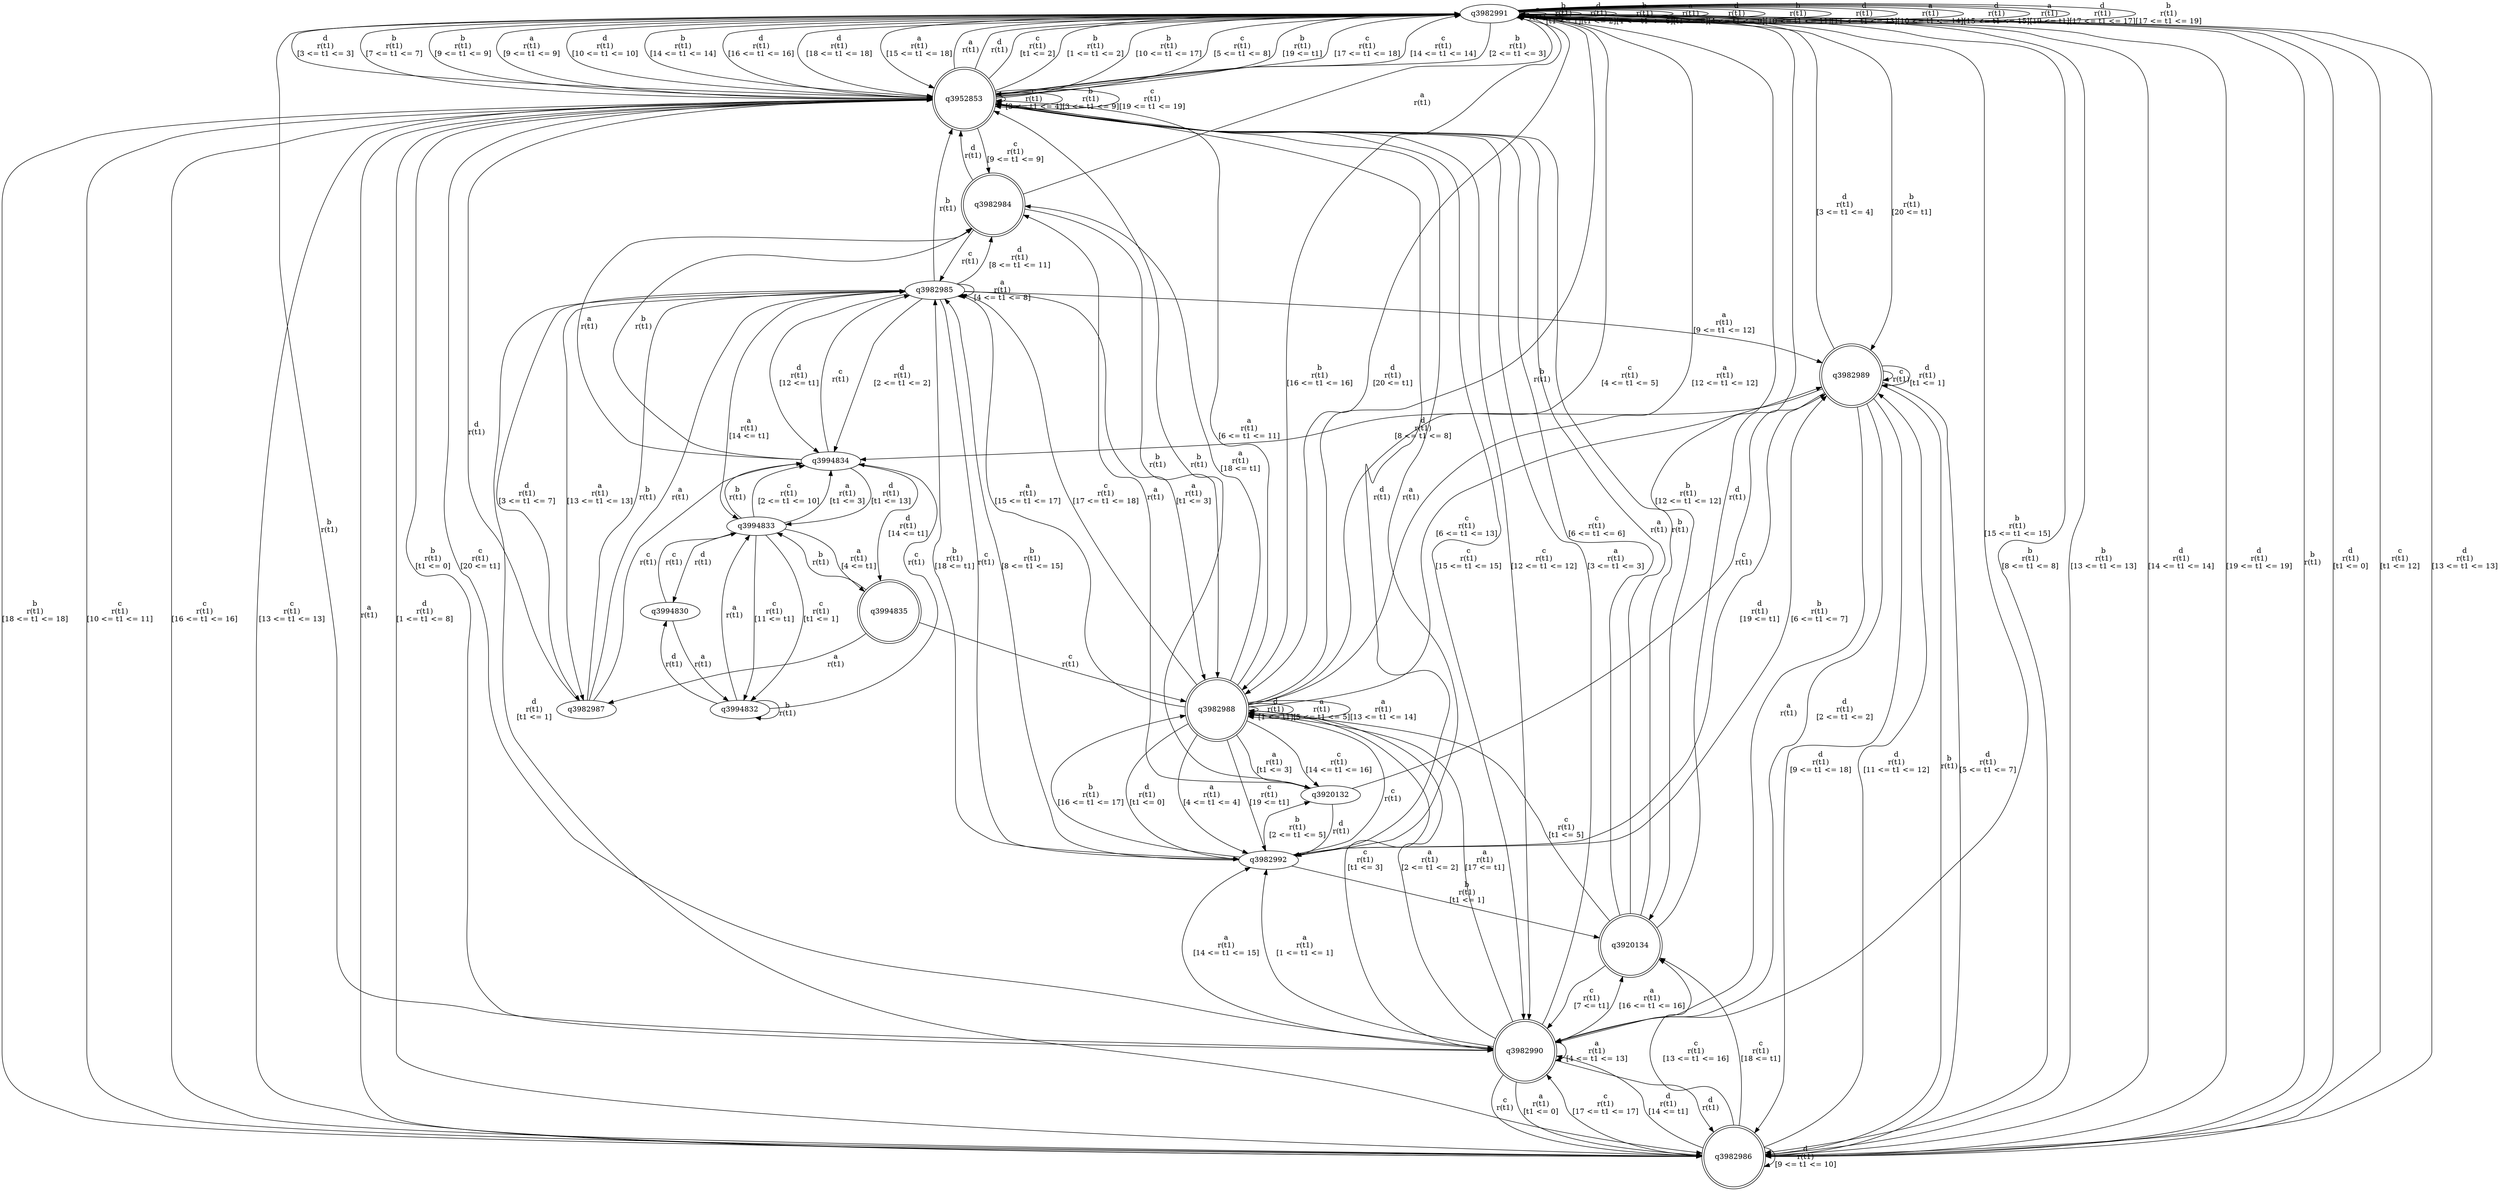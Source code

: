 digraph "tests_1/test50/solution101/solution_verwer" {
	q3982991[label=q3982991]
	q3952853[label=q3952853 shape=doublecircle]
	q3982990[label=q3982990 shape=doublecircle]
	q3982986[label=q3982986 shape=doublecircle]
	q3920134[label=q3920134 shape=doublecircle]
	q3982988[label=q3982988 shape=doublecircle]
	q3982992[label=q3982992]
	q3920132[label=q3920132]
	q3982984[label=q3982984 shape=doublecircle]
	q3982985[label=q3982985]
	q3994834[label=q3994834]
	q3994835[label=q3994835 shape=doublecircle]
	q3994833[label=q3994833]
	q3994832[label=q3994832]
	q3994830[label=q3994830]
	q3982987[label=q3982987]
	q3982989[label=q3982989 shape=doublecircle]
	q3982991 -> q3982991[label="c\nr(t1)\n"]
	q3982991 -> q3982991[label="b\nr(t1)\n[t1 <= 1]"]
	q3982991 -> q3982991[label="d\nr(t1)\n[t1 <= 2]"]
	q3982991 -> q3952853[label="b\nr(t1)\n[2 <= t1 <= 3]"]
	q3952853 -> q3982991[label="a\nr(t1)\n"]
	q3952853 -> q3982991[label="d\nr(t1)\n"]
	q3952853 -> q3982990[label="b\nr(t1)\n[t1 <= 0]"]
	q3982990 -> q3982991[label="b\nr(t1)\n"]
	q3982990 -> q3982986[label="d\nr(t1)\n"]
	q3982986 -> q3982991[label="b\nr(t1)\n"]
	q3982986 -> q3952853[label="a\nr(t1)\n"]
	q3982986 -> q3982991[label="d\nr(t1)\n[t1 <= 0]"]
	q3982986 -> q3982991[label="c\nr(t1)\n[t1 <= 12]"]
	q3982986 -> q3952853[label="d\nr(t1)\n[1 <= t1 <= 8]"]
	q3982986 -> q3920134[label="c\nr(t1)\n[13 <= t1 <= 16]"]
	q3920134 -> q3982991[label="d\nr(t1)\n"]
	q3920134 -> q3952853[label="a\nr(t1)\n"]
	q3920134 -> q3952853[label="b\nr(t1)\n"]
	q3920134 -> q3952853[label="c\nr(t1)\n[6 <= t1 <= 6]"]
	q3920134 -> q3982990[label="c\nr(t1)\n[7 <= t1]"]
	q3920134 -> q3982988[label="c\nr(t1)\n[t1 <= 5]"]
	q3982988 -> q3982991[label="b\nr(t1)\n"]
	q3982988 -> q3982992[label="d\nr(t1)\n[t1 <= 0]"]
	q3982992 -> q3952853[label="d\nr(t1)\n"]
	q3982992 -> q3952853[label="a\nr(t1)\n"]
	q3982992 -> q3920134[label="b\nr(t1)\n[t1 <= 1]"]
	q3982992 -> q3982988[label="c\nr(t1)\n"]
	q3982992 -> q3920132[label="b\nr(t1)\n[2 <= t1 <= 5]"]
	q3920132 -> q3982984[label="a\nr(t1)\n"]
	q3982984 -> q3982988[label="b\nr(t1)\n"]
	q3982984 -> q3982991[label="a\nr(t1)\n"]
	q3982984 -> q3952853[label="d\nr(t1)\n"]
	q3982984 -> q3982985[label="c\nr(t1)\n"]
	q3982985 -> q3982992[label="c\nr(t1)\n"]
	q3982985 -> q3952853[label="b\nr(t1)\n"]
	q3982985 -> q3982988[label="a\nr(t1)\n[t1 <= 3]"]
	q3982985 -> q3982986[label="d\nr(t1)\n[t1 <= 1]"]
	q3982985 -> q3994834[label="d\nr(t1)\n[2 <= t1 <= 2]"]
	q3994834 -> q3982985[label="c\nr(t1)\n"]
	q3994834 -> q3982984[label="a\nr(t1)\n"]
	q3994834 -> q3982984[label="b\nr(t1)\n"]
	q3994834 -> q3994835[label="d\nr(t1)\n[14 <= t1]"]
	q3994835 -> q3994833[label="b\nr(t1)\n"]
	q3994833 -> q3994834[label="b\nr(t1)\n"]
	q3994833 -> q3994832[label="c\nr(t1)\n[t1 <= 1]"]
	q3994832 -> q3994832[label="b\nr(t1)\n"]
	q3994832 -> q3994833[label="a\nr(t1)\n"]
	q3994832 -> q3994834[label="c\nr(t1)\n"]
	q3994832 -> q3994830[label="d\nr(t1)\n"]
	q3994830 -> q3994833[label="c\nr(t1)\n"]
	q3994830 -> q3994832[label="a\nr(t1)\n"]
	q3994833 -> q3994834[label="c\nr(t1)\n[2 <= t1 <= 10]"]
	q3994833 -> q3994832[label="c\nr(t1)\n[11 <= t1]"]
	q3994833 -> q3994834[label="a\nr(t1)\n[t1 <= 3]"]
	q3994833 -> q3994835[label="a\nr(t1)\n[4 <= t1]"]
	q3994833 -> q3994830[label="d\nr(t1)\n"]
	q3994835 -> q3982988[label="c\nr(t1)\n"]
	q3994835 -> q3982987[label="a\nr(t1)\n"]
	q3982987 -> q3982985[label="b\nr(t1)\n"]
	q3982987 -> q3994834[label="c\nr(t1)\n"]
	q3982987 -> q3982985[label="a\nr(t1)\n"]
	q3982987 -> q3952853[label="d\nr(t1)\n"]
	q3994834 -> q3994833[label="d\nr(t1)\n[t1 <= 13]"]
	q3982985 -> q3982987[label="d\nr(t1)\n[3 <= t1 <= 7]"]
	q3982985 -> q3982985[label="a\nr(t1)\n[4 <= t1 <= 8]"]
	q3982985 -> q3982984[label="d\nr(t1)\n[8 <= t1 <= 11]"]
	q3982985 -> q3994834[label="d\nr(t1)\n[12 <= t1]"]
	q3982985 -> q3982989[label="a\nr(t1)\n[9 <= t1 <= 12]"]
	q3982989 -> q3982986[label="b\nr(t1)\n"]
	q3982989 -> q3982990[label="a\nr(t1)\n"]
	q3982989 -> q3982989[label="c\nr(t1)\n"]
	q3982989 -> q3982989[label="d\nr(t1)\n[t1 <= 1]"]
	q3982989 -> q3982990[label="d\nr(t1)\n[2 <= t1 <= 2]"]
	q3982989 -> q3982991[label="d\nr(t1)\n[3 <= t1 <= 4]"]
	q3982989 -> q3982986[label="d\nr(t1)\n[9 <= t1 <= 18]"]
	q3982989 -> q3982992[label="d\nr(t1)\n[19 <= t1]"]
	q3982989 -> q3982986[label="d\nr(t1)\n[5 <= t1 <= 7]"]
	q3982989 -> q3994834[label="d\nr(t1)\n[8 <= t1 <= 8]"]
	q3982985 -> q3982987[label="a\nr(t1)\n[13 <= t1 <= 13]"]
	q3982985 -> q3994833[label="a\nr(t1)\n[14 <= t1]"]
	q3920132 -> q3982989[label="c\nr(t1)\n"]
	q3920132 -> q3982992[label="d\nr(t1)\n"]
	q3920132 -> q3952853[label="b\nr(t1)\n"]
	q3982992 -> q3982989[label="b\nr(t1)\n[6 <= t1 <= 7]"]
	q3982992 -> q3982985[label="b\nr(t1)\n[8 <= t1 <= 15]"]
	q3982992 -> q3982988[label="b\nr(t1)\n[16 <= t1 <= 17]"]
	q3982992 -> q3982985[label="b\nr(t1)\n[18 <= t1]"]
	q3982988 -> q3982988[label="d\nr(t1)\n[1 <= t1]"]
	q3982988 -> q3982990[label="c\nr(t1)\n[t1 <= 3]"]
	q3982988 -> q3982992[label="a\nr(t1)\n[4 <= t1 <= 4]"]
	q3982988 -> q3982991[label="c\nr(t1)\n[4 <= t1 <= 5]"]
	q3982988 -> q3982988[label="a\nr(t1)\n[5 <= t1 <= 5]"]
	q3982988 -> q3982989[label="c\nr(t1)\n[6 <= t1 <= 13]"]
	q3982988 -> q3952853[label="a\nr(t1)\n[6 <= t1 <= 11]"]
	q3982988 -> q3920132[label="c\nr(t1)\n[14 <= t1 <= 16]"]
	q3982988 -> q3982991[label="a\nr(t1)\n[12 <= t1 <= 12]"]
	q3982988 -> q3982988[label="a\nr(t1)\n[13 <= t1 <= 14]"]
	q3982988 -> q3982985[label="a\nr(t1)\n[15 <= t1 <= 17]"]
	q3982988 -> q3982984[label="a\nr(t1)\n[18 <= t1]"]
	q3982988 -> q3920132[label="a\nr(t1)\n[t1 <= 3]"]
	q3982988 -> q3982985[label="c\nr(t1)\n[17 <= t1 <= 18]"]
	q3982988 -> q3982992[label="c\nr(t1)\n[19 <= t1]"]
	q3982986 -> q3982990[label="c\nr(t1)\n[17 <= t1 <= 17]"]
	q3982986 -> q3982991[label="d\nr(t1)\n[13 <= t1 <= 13]"]
	q3982986 -> q3920134[label="c\nr(t1)\n[18 <= t1]"]
	q3982986 -> q3982990[label="d\nr(t1)\n[14 <= t1]"]
	q3982986 -> q3982986[label="d\nr(t1)\n[9 <= t1 <= 10]"]
	q3982986 -> q3982989[label="d\nr(t1)\n[11 <= t1 <= 12]"]
	q3982990 -> q3982986[label="c\nr(t1)\n"]
	q3982990 -> q3982986[label="a\nr(t1)\n[t1 <= 0]"]
	q3982990 -> q3982992[label="a\nr(t1)\n[1 <= t1 <= 1]"]
	q3982990 -> q3982988[label="a\nr(t1)\n[2 <= t1 <= 2]"]
	q3982990 -> q3952853[label="a\nr(t1)\n[3 <= t1 <= 3]"]
	q3982990 -> q3982990[label="a\nr(t1)\n[4 <= t1 <= 13]"]
	q3982990 -> q3982992[label="a\nr(t1)\n[14 <= t1 <= 15]"]
	q3982990 -> q3920134[label="a\nr(t1)\n[16 <= t1 <= 16]"]
	q3982990 -> q3982988[label="a\nr(t1)\n[17 <= t1]"]
	q3952853 -> q3982991[label="c\nr(t1)\n[t1 <= 2]"]
	q3952853 -> q3982991[label="b\nr(t1)\n[1 <= t1 <= 2]"]
	q3952853 -> q3952853[label="c\nr(t1)\n[3 <= t1 <= 4]"]
	q3952853 -> q3952853[label="b\nr(t1)\n[3 <= t1 <= 9]"]
	q3952853 -> q3982991[label="b\nr(t1)\n[10 <= t1 <= 17]"]
	q3952853 -> q3982991[label="c\nr(t1)\n[5 <= t1 <= 8]"]
	q3952853 -> q3982986[label="b\nr(t1)\n[18 <= t1 <= 18]"]
	q3952853 -> q3982991[label="b\nr(t1)\n[19 <= t1]"]
	q3952853 -> q3982984[label="c\nr(t1)\n[9 <= t1 <= 9]"]
	q3952853 -> q3982986[label="c\nr(t1)\n[10 <= t1 <= 11]"]
	q3952853 -> q3982986[label="c\nr(t1)\n[16 <= t1 <= 16]"]
	q3952853 -> q3982991[label="c\nr(t1)\n[17 <= t1 <= 18]"]
	q3952853 -> q3952853[label="c\nr(t1)\n[19 <= t1 <= 19]"]
	q3952853 -> q3982990[label="c\nr(t1)\n[20 <= t1]"]
	q3952853 -> q3982991[label="c\nr(t1)\n[14 <= t1 <= 14]"]
	q3952853 -> q3982990[label="c\nr(t1)\n[15 <= t1 <= 15]"]
	q3952853 -> q3982990[label="c\nr(t1)\n[12 <= t1 <= 12]"]
	q3952853 -> q3982986[label="c\nr(t1)\n[13 <= t1 <= 13]"]
	q3982991 -> q3952853[label="d\nr(t1)\n[3 <= t1 <= 3]"]
	q3982991 -> q3982991[label="b\nr(t1)\n[4 <= t1 <= 6]"]
	q3982991 -> q3952853[label="b\nr(t1)\n[7 <= t1 <= 7]"]
	q3982991 -> q3982986[label="b\nr(t1)\n[8 <= t1 <= 8]"]
	q3982991 -> q3982991[label="a\nr(t1)\n[t1 <= 8]"]
	q3982991 -> q3952853[label="b\nr(t1)\n[9 <= t1 <= 9]"]
	q3982991 -> q3982991[label="d\nr(t1)\n[4 <= t1 <= 9]"]
	q3982991 -> q3952853[label="a\nr(t1)\n[9 <= t1 <= 9]"]
	q3982991 -> q3952853[label="d\nr(t1)\n[10 <= t1 <= 10]"]
	q3982991 -> q3982991[label="b\nr(t1)\n[10 <= t1 <= 11]"]
	q3982991 -> q3920134[label="b\nr(t1)\n[12 <= t1 <= 12]"]
	q3982991 -> q3982986[label="b\nr(t1)\n[13 <= t1 <= 13]"]
	q3982991 -> q3982991[label="d\nr(t1)\n[11 <= t1 <= 13]"]
	q3982991 -> q3982991[label="a\nr(t1)\n[10 <= t1 <= 14]"]
	q3982991 -> q3952853[label="b\nr(t1)\n[14 <= t1 <= 14]"]
	q3982991 -> q3982986[label="d\nr(t1)\n[14 <= t1 <= 14]"]
	q3982991 -> q3982990[label="b\nr(t1)\n[15 <= t1 <= 15]"]
	q3982991 -> q3982991[label="d\nr(t1)\n[15 <= t1 <= 15]"]
	q3982991 -> q3982988[label="b\nr(t1)\n[16 <= t1 <= 16]"]
	q3982991 -> q3952853[label="d\nr(t1)\n[16 <= t1 <= 16]"]
	q3982991 -> q3982991[label="a\nr(t1)\n[19 <= t1]"]
	q3982991 -> q3982991[label="d\nr(t1)\n[17 <= t1 <= 17]"]
	q3982991 -> q3952853[label="d\nr(t1)\n[18 <= t1 <= 18]"]
	q3982991 -> q3982989[label="b\nr(t1)\n[20 <= t1]"]
	q3982991 -> q3982991[label="b\nr(t1)\n[17 <= t1 <= 19]"]
	q3982991 -> q3982986[label="d\nr(t1)\n[19 <= t1 <= 19]"]
	q3982991 -> q3982988[label="d\nr(t1)\n[20 <= t1]"]
	q3982991 -> q3952853[label="a\nr(t1)\n[15 <= t1 <= 18]"]
}
